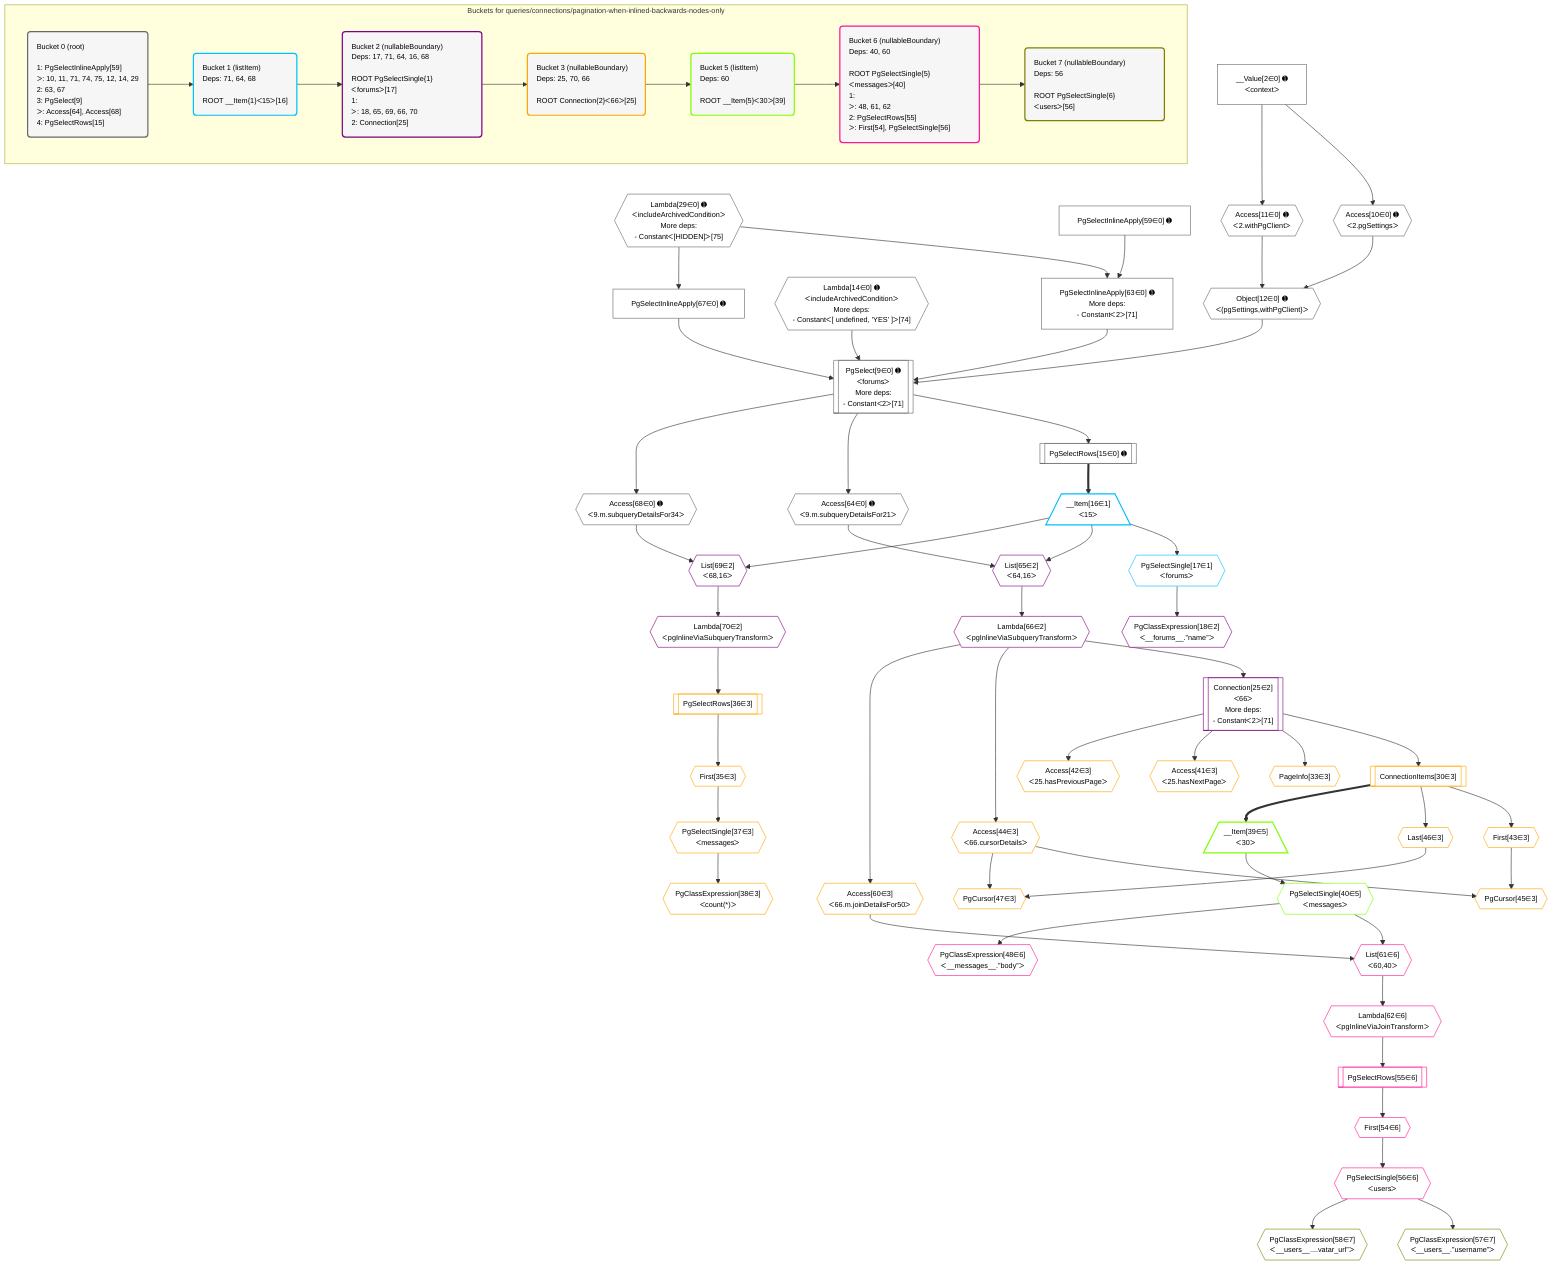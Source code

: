 %%{init: {'themeVariables': { 'fontSize': '12px'}}}%%
graph TD
    classDef path fill:#eee,stroke:#000,color:#000
    classDef plan fill:#fff,stroke-width:1px,color:#000
    classDef itemplan fill:#fff,stroke-width:2px,color:#000
    classDef unbatchedplan fill:#dff,stroke-width:1px,color:#000
    classDef sideeffectplan fill:#fcc,stroke-width:2px,color:#000
    classDef bucket fill:#f6f6f6,color:#000,stroke-width:2px,text-align:left

    subgraph "Buckets for queries/connections/pagination-when-inlined-backwards-nodes-only"
    Bucket0("Bucket 0 (root)<br /><br />1: PgSelectInlineApply[59]<br />ᐳ: 10, 11, 71, 74, 75, 12, 14, 29<br />2: 63, 67<br />3: PgSelect[9]<br />ᐳ: Access[64], Access[68]<br />4: PgSelectRows[15]"):::bucket
    Bucket1("Bucket 1 (listItem)<br />Deps: 71, 64, 68<br /><br />ROOT __Item{1}ᐸ15ᐳ[16]"):::bucket
    Bucket2("Bucket 2 (nullableBoundary)<br />Deps: 17, 71, 64, 16, 68<br /><br />ROOT PgSelectSingle{1}ᐸforumsᐳ[17]<br />1: <br />ᐳ: 18, 65, 69, 66, 70<br />2: Connection[25]"):::bucket
    Bucket3("Bucket 3 (nullableBoundary)<br />Deps: 25, 70, 66<br /><br />ROOT Connection{2}ᐸ66ᐳ[25]"):::bucket
    Bucket5("Bucket 5 (listItem)<br />Deps: 60<br /><br />ROOT __Item{5}ᐸ30ᐳ[39]"):::bucket
    Bucket6("Bucket 6 (nullableBoundary)<br />Deps: 40, 60<br /><br />ROOT PgSelectSingle{5}ᐸmessagesᐳ[40]<br />1: <br />ᐳ: 48, 61, 62<br />2: PgSelectRows[55]<br />ᐳ: First[54], PgSelectSingle[56]"):::bucket
    Bucket7("Bucket 7 (nullableBoundary)<br />Deps: 56<br /><br />ROOT PgSelectSingle{6}ᐸusersᐳ[56]"):::bucket
    end
    Bucket0 --> Bucket1
    Bucket1 --> Bucket2
    Bucket2 --> Bucket3
    Bucket3 --> Bucket5
    Bucket5 --> Bucket6
    Bucket6 --> Bucket7

    %% plan dependencies
    PgSelect9[["PgSelect[9∈0] ➊<br />ᐸforumsᐳ<br />More deps:<br />- Constantᐸ2ᐳ[71]"]]:::plan
    Object12{{"Object[12∈0] ➊<br />ᐸ{pgSettings,withPgClient}ᐳ"}}:::plan
    Lambda14{{"Lambda[14∈0] ➊<br />ᐸincludeArchivedConditionᐳ<br />More deps:<br />- Constantᐸ[ undefined, 'YES' ]ᐳ[74]"}}:::plan
    PgSelectInlineApply63["PgSelectInlineApply[63∈0] ➊<br />More deps:<br />- Constantᐸ2ᐳ[71]"]:::plan
    PgSelectInlineApply67["PgSelectInlineApply[67∈0] ➊"]:::plan
    Object12 & Lambda14 & PgSelectInlineApply63 & PgSelectInlineApply67 --> PgSelect9
    Lambda29{{"Lambda[29∈0] ➊<br />ᐸincludeArchivedConditionᐳ<br />More deps:<br />- Constantᐸ[HIDDEN]ᐳ[75]"}}:::plan
    PgSelectInlineApply59["PgSelectInlineApply[59∈0] ➊"]:::plan
    Lambda29 & PgSelectInlineApply59 --> PgSelectInlineApply63
    Access10{{"Access[10∈0] ➊<br />ᐸ2.pgSettingsᐳ"}}:::plan
    Access11{{"Access[11∈0] ➊<br />ᐸ2.withPgClientᐳ"}}:::plan
    Access10 & Access11 --> Object12
    __Value2["__Value[2∈0] ➊<br />ᐸcontextᐳ"]:::plan
    __Value2 --> Access10
    __Value2 --> Access11
    PgSelectRows15[["PgSelectRows[15∈0] ➊"]]:::plan
    PgSelect9 --> PgSelectRows15
    Access64{{"Access[64∈0] ➊<br />ᐸ9.m.subqueryDetailsFor21ᐳ"}}:::plan
    PgSelect9 --> Access64
    Lambda29 --> PgSelectInlineApply67
    Access68{{"Access[68∈0] ➊<br />ᐸ9.m.subqueryDetailsFor34ᐳ"}}:::plan
    PgSelect9 --> Access68
    __Item16[/"__Item[16∈1]<br />ᐸ15ᐳ"\]:::itemplan
    PgSelectRows15 ==> __Item16
    PgSelectSingle17{{"PgSelectSingle[17∈1]<br />ᐸforumsᐳ"}}:::plan
    __Item16 --> PgSelectSingle17
    Connection25[["Connection[25∈2]<br />ᐸ66ᐳ<br />More deps:<br />- Constantᐸ2ᐳ[71]"]]:::plan
    Lambda66{{"Lambda[66∈2]<br />ᐸpgInlineViaSubqueryTransformᐳ"}}:::plan
    Lambda66 --> Connection25
    List65{{"List[65∈2]<br />ᐸ64,16ᐳ"}}:::plan
    Access64 & __Item16 --> List65
    List69{{"List[69∈2]<br />ᐸ68,16ᐳ"}}:::plan
    Access68 & __Item16 --> List69
    PgClassExpression18{{"PgClassExpression[18∈2]<br />ᐸ__forums__.”name”ᐳ"}}:::plan
    PgSelectSingle17 --> PgClassExpression18
    List65 --> Lambda66
    Lambda70{{"Lambda[70∈2]<br />ᐸpgInlineViaSubqueryTransformᐳ"}}:::plan
    List69 --> Lambda70
    PgCursor45{{"PgCursor[45∈3]"}}:::plan
    First43{{"First[43∈3]"}}:::plan
    Access44{{"Access[44∈3]<br />ᐸ66.cursorDetailsᐳ"}}:::plan
    First43 & Access44 --> PgCursor45
    PgCursor47{{"PgCursor[47∈3]"}}:::plan
    Last46{{"Last[46∈3]"}}:::plan
    Last46 & Access44 --> PgCursor47
    ConnectionItems30[["ConnectionItems[30∈3]"]]:::plan
    Connection25 --> ConnectionItems30
    PageInfo33{{"PageInfo[33∈3]"}}:::plan
    Connection25 --> PageInfo33
    First35{{"First[35∈3]"}}:::plan
    PgSelectRows36[["PgSelectRows[36∈3]"]]:::plan
    PgSelectRows36 --> First35
    Lambda70 --> PgSelectRows36
    PgSelectSingle37{{"PgSelectSingle[37∈3]<br />ᐸmessagesᐳ"}}:::plan
    First35 --> PgSelectSingle37
    PgClassExpression38{{"PgClassExpression[38∈3]<br />ᐸcount(*)ᐳ"}}:::plan
    PgSelectSingle37 --> PgClassExpression38
    Access41{{"Access[41∈3]<br />ᐸ25.hasNextPageᐳ"}}:::plan
    Connection25 --> Access41
    Access42{{"Access[42∈3]<br />ᐸ25.hasPreviousPageᐳ"}}:::plan
    Connection25 --> Access42
    ConnectionItems30 --> First43
    Lambda66 --> Access44
    ConnectionItems30 --> Last46
    Access60{{"Access[60∈3]<br />ᐸ66.m.joinDetailsFor50ᐳ"}}:::plan
    Lambda66 --> Access60
    __Item39[/"__Item[39∈5]<br />ᐸ30ᐳ"\]:::itemplan
    ConnectionItems30 ==> __Item39
    PgSelectSingle40{{"PgSelectSingle[40∈5]<br />ᐸmessagesᐳ"}}:::plan
    __Item39 --> PgSelectSingle40
    List61{{"List[61∈6]<br />ᐸ60,40ᐳ"}}:::plan
    Access60 & PgSelectSingle40 --> List61
    PgClassExpression48{{"PgClassExpression[48∈6]<br />ᐸ__messages__.”body”ᐳ"}}:::plan
    PgSelectSingle40 --> PgClassExpression48
    First54{{"First[54∈6]"}}:::plan
    PgSelectRows55[["PgSelectRows[55∈6]"]]:::plan
    PgSelectRows55 --> First54
    Lambda62{{"Lambda[62∈6]<br />ᐸpgInlineViaJoinTransformᐳ"}}:::plan
    Lambda62 --> PgSelectRows55
    PgSelectSingle56{{"PgSelectSingle[56∈6]<br />ᐸusersᐳ"}}:::plan
    First54 --> PgSelectSingle56
    List61 --> Lambda62
    PgClassExpression57{{"PgClassExpression[57∈7]<br />ᐸ__users__.”username”ᐳ"}}:::plan
    PgSelectSingle56 --> PgClassExpression57
    PgClassExpression58{{"PgClassExpression[58∈7]<br />ᐸ__users__....vatar_url”ᐳ"}}:::plan
    PgSelectSingle56 --> PgClassExpression58

    %% define steps
    classDef bucket0 stroke:#696969
    class Bucket0,__Value2,PgSelect9,Access10,Access11,Object12,Lambda14,PgSelectRows15,Lambda29,PgSelectInlineApply59,PgSelectInlineApply63,Access64,PgSelectInlineApply67,Access68 bucket0
    classDef bucket1 stroke:#00bfff
    class Bucket1,__Item16,PgSelectSingle17 bucket1
    classDef bucket2 stroke:#7f007f
    class Bucket2,PgClassExpression18,Connection25,List65,Lambda66,List69,Lambda70 bucket2
    classDef bucket3 stroke:#ffa500
    class Bucket3,ConnectionItems30,PageInfo33,First35,PgSelectRows36,PgSelectSingle37,PgClassExpression38,Access41,Access42,First43,Access44,PgCursor45,Last46,PgCursor47,Access60 bucket3
    classDef bucket5 stroke:#7fff00
    class Bucket5,__Item39,PgSelectSingle40 bucket5
    classDef bucket6 stroke:#ff1493
    class Bucket6,PgClassExpression48,First54,PgSelectRows55,PgSelectSingle56,List61,Lambda62 bucket6
    classDef bucket7 stroke:#808000
    class Bucket7,PgClassExpression57,PgClassExpression58 bucket7